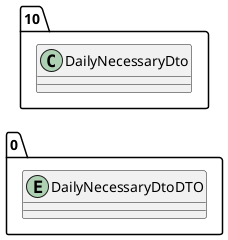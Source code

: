 @startuml 
allow_mixing
left to right direction
package "0"{
entity DailyNecessaryDtoDTO

}
package "10"{
class DailyNecessaryDto
}
@enduml